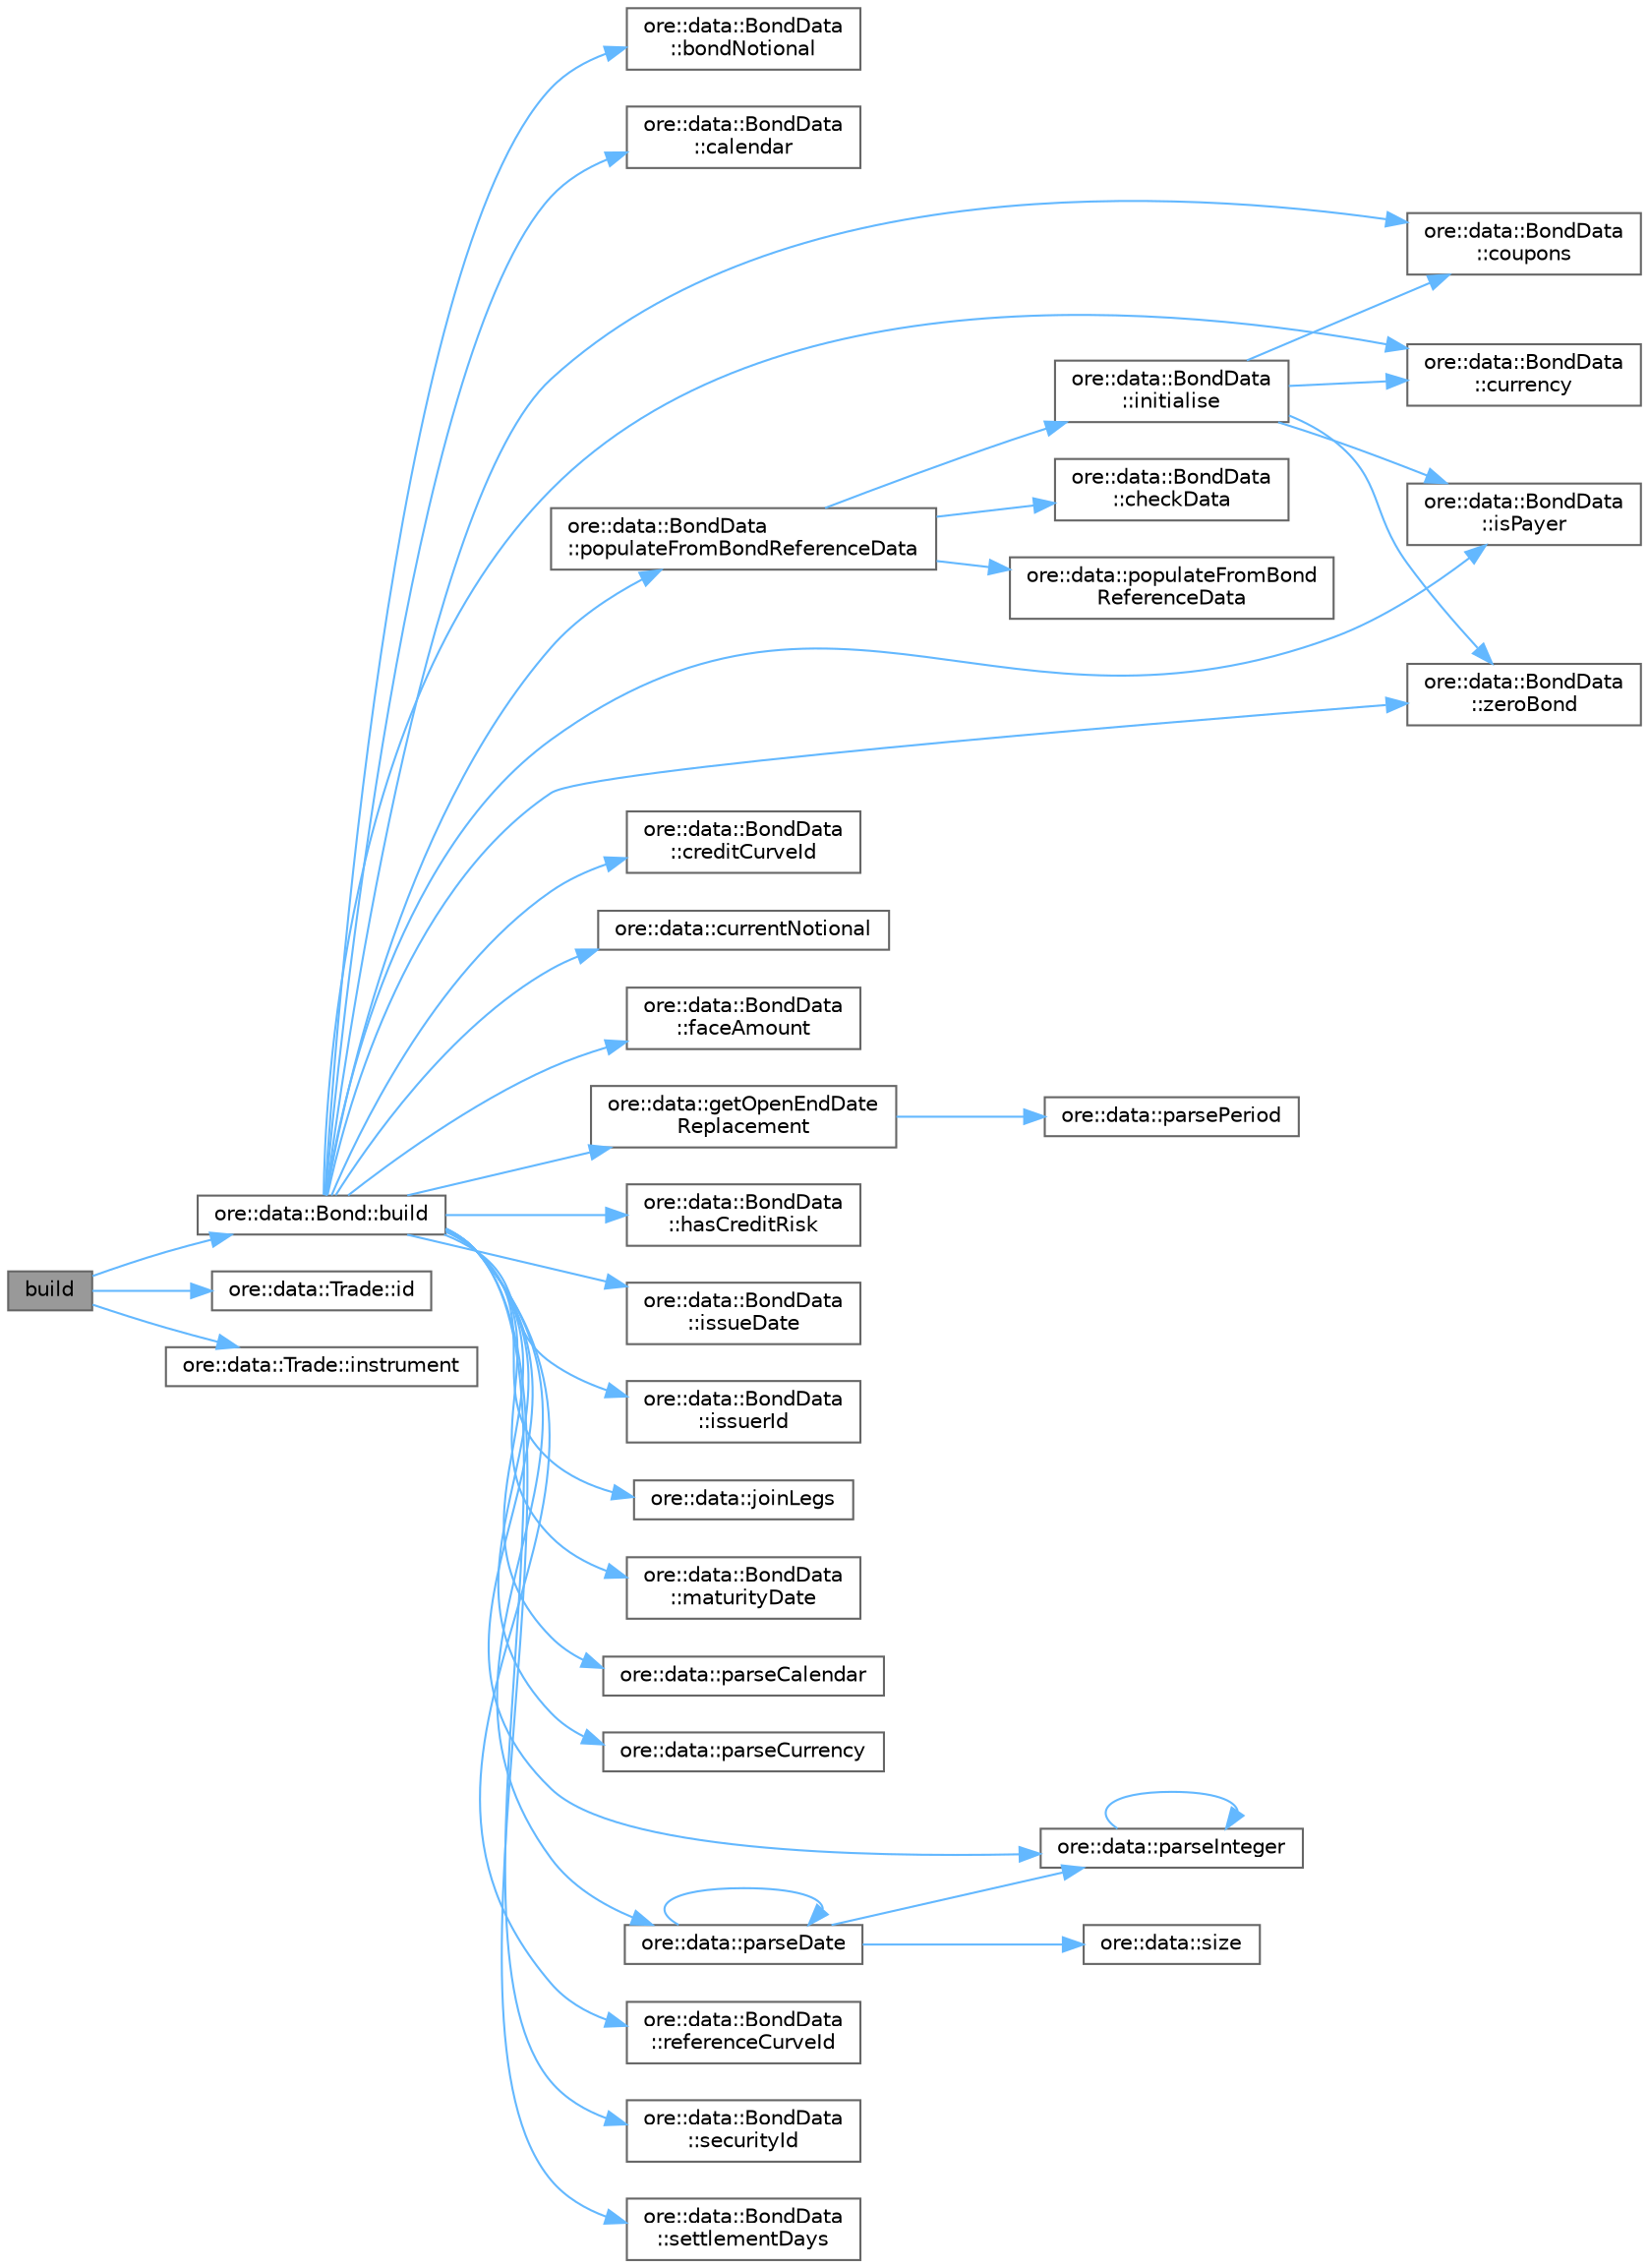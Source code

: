 digraph "build"
{
 // INTERACTIVE_SVG=YES
 // LATEX_PDF_SIZE
  bgcolor="transparent";
  edge [fontname=Helvetica,fontsize=10,labelfontname=Helvetica,labelfontsize=10];
  node [fontname=Helvetica,fontsize=10,shape=box,height=0.2,width=0.4];
  rankdir="LR";
  Node1 [label="build",height=0.2,width=0.4,color="gray40", fillcolor="grey60", style="filled", fontcolor="black",tooltip=" "];
  Node1 -> Node2 [color="steelblue1",style="solid"];
  Node2 [label="ore::data::Bond::build",height=0.2,width=0.4,color="grey40", fillcolor="white", style="filled",URL="$classore_1_1data_1_1_bond.html#a9c636e31b77522b708a0b20e376209aa",tooltip="Trade interface."];
  Node2 -> Node3 [color="steelblue1",style="solid"];
  Node3 [label="ore::data::BondData\l::bondNotional",height=0.2,width=0.4,color="grey40", fillcolor="white", style="filled",URL="$classore_1_1data_1_1_bond_data.html#aff5578e4cb6bb52d2c44b97e57050194",tooltip=" "];
  Node2 -> Node4 [color="steelblue1",style="solid"];
  Node4 [label="ore::data::BondData\l::calendar",height=0.2,width=0.4,color="grey40", fillcolor="white", style="filled",URL="$classore_1_1data_1_1_bond_data.html#aba3cde563c1010662ce94c1c14bcbd11",tooltip=" "];
  Node2 -> Node5 [color="steelblue1",style="solid"];
  Node5 [label="ore::data::BondData\l::coupons",height=0.2,width=0.4,color="grey40", fillcolor="white", style="filled",URL="$classore_1_1data_1_1_bond_data.html#a3d8db715d9a2d0185987be6586b6da90",tooltip=" "];
  Node2 -> Node6 [color="steelblue1",style="solid"];
  Node6 [label="ore::data::BondData\l::creditCurveId",height=0.2,width=0.4,color="grey40", fillcolor="white", style="filled",URL="$classore_1_1data_1_1_bond_data.html#afc481af8e7faf75777815684979ae2e6",tooltip=" "];
  Node2 -> Node7 [color="steelblue1",style="solid"];
  Node7 [label="ore::data::BondData\l::currency",height=0.2,width=0.4,color="grey40", fillcolor="white", style="filled",URL="$classore_1_1data_1_1_bond_data.html#a14dac022d83c5fa9597e6344199a41b6",tooltip=" "];
  Node2 -> Node8 [color="steelblue1",style="solid"];
  Node8 [label="ore::data::currentNotional",height=0.2,width=0.4,color="grey40", fillcolor="white", style="filled",URL="$namespaceore_1_1data.html#a43e91fce1c1cb13a28fa91d7d893109d",tooltip=" "];
  Node2 -> Node9 [color="steelblue1",style="solid"];
  Node9 [label="ore::data::BondData\l::faceAmount",height=0.2,width=0.4,color="grey40", fillcolor="white", style="filled",URL="$classore_1_1data_1_1_bond_data.html#a15f0b55e2a86b1810668af87011ca3f0",tooltip=" "];
  Node2 -> Node10 [color="steelblue1",style="solid"];
  Node10 [label="ore::data::getOpenEndDate\lReplacement",height=0.2,width=0.4,color="grey40", fillcolor="white", style="filled",URL="$namespaceore_1_1data.html#a8f90fafff20e9eea6ba56e1eaa1c0ba3",tooltip=" "];
  Node10 -> Node11 [color="steelblue1",style="solid"];
  Node11 [label="ore::data::parsePeriod",height=0.2,width=0.4,color="grey40", fillcolor="white", style="filled",URL="$group__utilities.html#ga8e0623e2cb01e250e9cfec4619256208",tooltip="Convert text to QuantLib::Period."];
  Node2 -> Node12 [color="steelblue1",style="solid"];
  Node12 [label="ore::data::BondData\l::hasCreditRisk",height=0.2,width=0.4,color="grey40", fillcolor="white", style="filled",URL="$classore_1_1data_1_1_bond_data.html#a10f0872aebc37b23c78fe2e833550f71",tooltip=" "];
  Node2 -> Node13 [color="steelblue1",style="solid"];
  Node13 [label="ore::data::BondData\l::isPayer",height=0.2,width=0.4,color="grey40", fillcolor="white", style="filled",URL="$classore_1_1data_1_1_bond_data.html#a49d5ef4ecab600807fc919eb14ba3513",tooltip=" "];
  Node2 -> Node14 [color="steelblue1",style="solid"];
  Node14 [label="ore::data::BondData\l::issueDate",height=0.2,width=0.4,color="grey40", fillcolor="white", style="filled",URL="$classore_1_1data_1_1_bond_data.html#a69a47bca78ab2ce047e2df5481823c49",tooltip=" "];
  Node2 -> Node15 [color="steelblue1",style="solid"];
  Node15 [label="ore::data::BondData\l::issuerId",height=0.2,width=0.4,color="grey40", fillcolor="white", style="filled",URL="$classore_1_1data_1_1_bond_data.html#a462172108710bc3147ed31790d6ed0fe",tooltip="Inspectors."];
  Node2 -> Node16 [color="steelblue1",style="solid"];
  Node16 [label="ore::data::joinLegs",height=0.2,width=0.4,color="grey40", fillcolor="white", style="filled",URL="$namespaceore_1_1data.html#ae5f7dc22d6672fa60603f499ae9150e4",tooltip=" "];
  Node2 -> Node17 [color="steelblue1",style="solid"];
  Node17 [label="ore::data::BondData\l::maturityDate",height=0.2,width=0.4,color="grey40", fillcolor="white", style="filled",URL="$classore_1_1data_1_1_bond_data.html#aefbb4821d79a4ca7a505b7fbf1772180",tooltip=" "];
  Node2 -> Node18 [color="steelblue1",style="solid"];
  Node18 [label="ore::data::parseCalendar",height=0.2,width=0.4,color="grey40", fillcolor="white", style="filled",URL="$group__utilities.html#ga0f72d6fcccae10a674bdcd5095200f14",tooltip="Convert text to QuantLib::Calendar."];
  Node2 -> Node19 [color="steelblue1",style="solid"];
  Node19 [label="ore::data::parseCurrency",height=0.2,width=0.4,color="grey40", fillcolor="white", style="filled",URL="$group__utilities.html#ga6e9e781a58e78200301c76161589fc7b",tooltip="Convert text to QuantLib::Currency."];
  Node2 -> Node20 [color="steelblue1",style="solid"];
  Node20 [label="ore::data::parseDate",height=0.2,width=0.4,color="grey40", fillcolor="white", style="filled",URL="$group__utilities.html#ga59b5fdda574d90facae95dec2d13040d",tooltip="Convert std::string to QuantLib::Date."];
  Node20 -> Node20 [color="steelblue1",style="solid"];
  Node20 -> Node21 [color="steelblue1",style="solid"];
  Node21 [label="ore::data::parseInteger",height=0.2,width=0.4,color="grey40", fillcolor="white", style="filled",URL="$group__utilities.html#gaecd67eda4fb5f4859bb8f6d383547721",tooltip="Convert text to QuantLib::Integer."];
  Node21 -> Node21 [color="steelblue1",style="solid"];
  Node20 -> Node22 [color="steelblue1",style="solid"];
  Node22 [label="ore::data::size",height=0.2,width=0.4,color="grey40", fillcolor="white", style="filled",URL="$namespaceore_1_1data.html#a777e216dee6069b548bb87da7152699e",tooltip=" "];
  Node2 -> Node21 [color="steelblue1",style="solid"];
  Node2 -> Node23 [color="steelblue1",style="solid"];
  Node23 [label="ore::data::BondData\l::populateFromBondReferenceData",height=0.2,width=0.4,color="grey40", fillcolor="white", style="filled",URL="$classore_1_1data_1_1_bond_data.html#a7a2dc8eb72e468938aca98abc932ef36",tooltip="populate data from reference datum and check data for completeness"];
  Node23 -> Node24 [color="steelblue1",style="solid"];
  Node24 [label="ore::data::BondData\l::checkData",height=0.2,width=0.4,color="grey40", fillcolor="white", style="filled",URL="$classore_1_1data_1_1_bond_data.html#aedc5f6df51431b1e9646155e79afffc5",tooltip="check data for completeness"];
  Node23 -> Node25 [color="steelblue1",style="solid"];
  Node25 [label="ore::data::BondData\l::initialise",height=0.2,width=0.4,color="grey40", fillcolor="white", style="filled",URL="$classore_1_1data_1_1_bond_data.html#a18abf8b19283101238a77c9e6865b673",tooltip=" "];
  Node25 -> Node5 [color="steelblue1",style="solid"];
  Node25 -> Node7 [color="steelblue1",style="solid"];
  Node25 -> Node13 [color="steelblue1",style="solid"];
  Node25 -> Node26 [color="steelblue1",style="solid"];
  Node26 [label="ore::data::BondData\l::zeroBond",height=0.2,width=0.4,color="grey40", fillcolor="white", style="filled",URL="$classore_1_1data_1_1_bond_data.html#a1133ea9e816167481beee5fec9bbc418",tooltip=" "];
  Node23 -> Node27 [color="steelblue1",style="solid"];
  Node27 [label="ore::data::populateFromBond\lReferenceData",height=0.2,width=0.4,color="grey40", fillcolor="white", style="filled",URL="$namespaceore_1_1data.html#a80617195c3ce790095b00f79dea52374",tooltip="Populate bond data from name and ReferenceDataManager."];
  Node2 -> Node28 [color="steelblue1",style="solid"];
  Node28 [label="ore::data::BondData\l::referenceCurveId",height=0.2,width=0.4,color="grey40", fillcolor="white", style="filled",URL="$classore_1_1data_1_1_bond_data.html#a547956f4f49b839c799d82ee8aa1aba3",tooltip=" "];
  Node2 -> Node29 [color="steelblue1",style="solid"];
  Node29 [label="ore::data::BondData\l::securityId",height=0.2,width=0.4,color="grey40", fillcolor="white", style="filled",URL="$classore_1_1data_1_1_bond_data.html#a031194740ae3f49e75f29eb540015db4",tooltip=" "];
  Node2 -> Node30 [color="steelblue1",style="solid"];
  Node30 [label="ore::data::BondData\l::settlementDays",height=0.2,width=0.4,color="grey40", fillcolor="white", style="filled",URL="$classore_1_1data_1_1_bond_data.html#a90162092e6d7c83d300a4c67b0f8a304",tooltip=" "];
  Node2 -> Node26 [color="steelblue1",style="solid"];
  Node1 -> Node31 [color="steelblue1",style="solid"];
  Node31 [label="ore::data::Trade::id",height=0.2,width=0.4,color="grey40", fillcolor="white", style="filled",URL="$classore_1_1data_1_1_trade.html#a87ddb3c71e81046ae19c4bf5949b178a",tooltip="Set the trade id."];
  Node1 -> Node32 [color="steelblue1",style="solid"];
  Node32 [label="ore::data::Trade::instrument",height=0.2,width=0.4,color="grey40", fillcolor="white", style="filled",URL="$classore_1_1data_1_1_trade.html#a1b2753d72ad69a6c11bf54cf1fb8d2a0",tooltip=" "];
}
